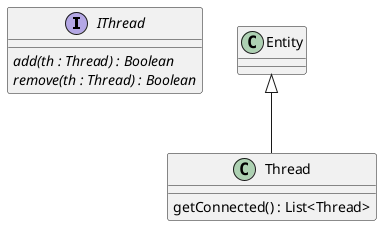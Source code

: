 @startuml thread

interface IThread{
    {abstract} add(th : Thread) : Boolean
    {abstract} remove(th : Thread) : Boolean
}

class Thread extends Entity{
    getConnected() : List<Thread>
}

@enduml